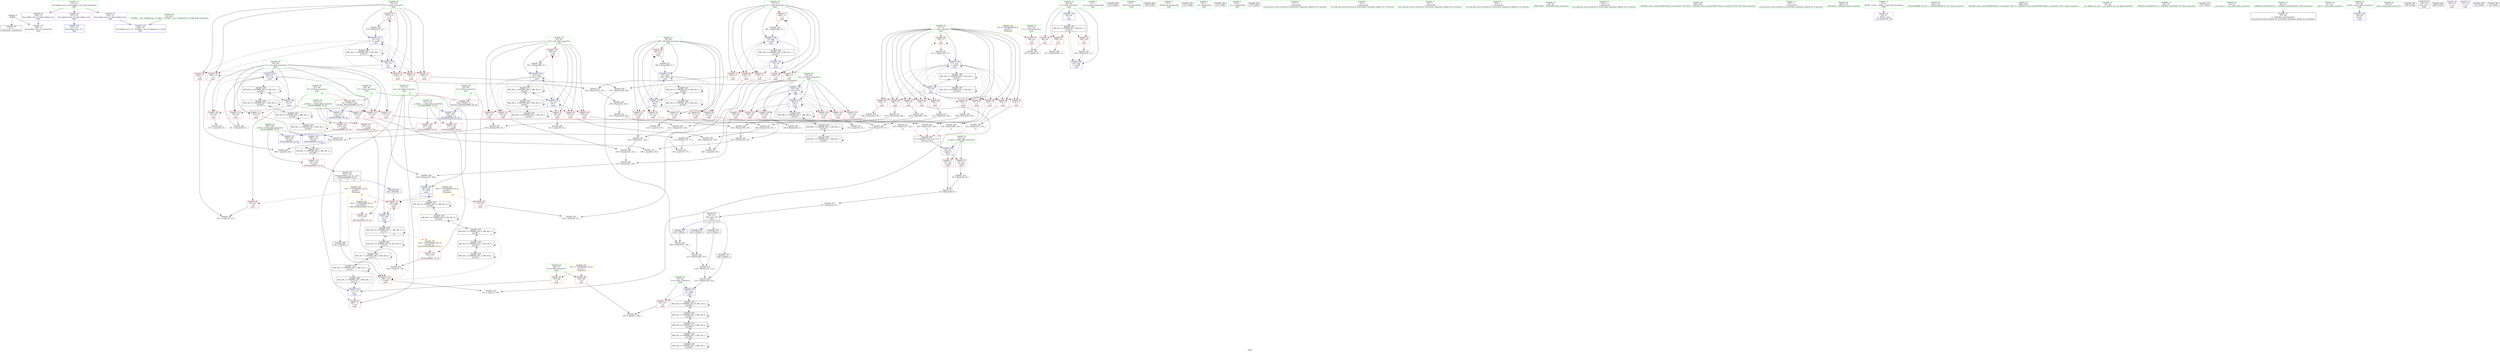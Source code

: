 digraph "SVFG" {
	label="SVFG";

	Node0x562b2f4ca790 [shape=record,color=grey,label="{NodeID: 0\nNullPtr}"];
	Node0x562b2f4ca790 -> Node0x562b2f4e6a10[style=solid];
	Node0x562b2f4ca790 -> Node0x562b2f4ecd50[style=solid];
	Node0x562b2f4e7030 [shape=record,color=red,label="{NodeID: 111\n193\<--85\n\<--c11\nmain\n}"];
	Node0x562b2f4e7030 -> Node0x562b2f4f4ac0[style=solid];
	Node0x562b2f4cae40 [shape=record,color=green,label="{NodeID: 28\n73\<--74\nw\<--w_field_insensitive\nmain\n}"];
	Node0x562b2f4cae40 -> Node0x562b2f4e8d00[style=solid];
	Node0x562b2f4cae40 -> Node0x562b2f4e8dd0[style=solid];
	Node0x562b2f4cae40 -> Node0x562b2f4e8ea0[style=solid];
	Node0x562b2f4cae40 -> Node0x562b2f4e8f70[style=solid];
	Node0x562b2f4cae40 -> Node0x562b2f4e9040[style=solid];
	Node0x562b2f4cae40 -> Node0x562b2f4e9110[style=solid];
	Node0x562b2f4cae40 -> Node0x562b2f4ed190[style=solid];
	Node0x562b2f4cae40 -> Node0x562b2f4ede90[style=solid];
	Node0x562b2f4f0150 [shape=record,color=black,label="{NodeID: 388\n133 = PHI(305, )\n}"];
	Node0x562b2f4f0150 -> Node0x562b2f4ec470[style=solid];
	Node0x562b2f4f38c0 [shape=record,color=grey,label="{NodeID: 222\n216 = Binary(211, 215, )\n}"];
	Node0x562b2f4f38c0 -> Node0x562b2f4f3a40[style=solid];
	Node0x562b2f4ed740 [shape=record,color=blue,label="{NodeID: 139\n87\<--221\nS\<--sub61\nmain\n}"];
	Node0x562b2f4ed740 -> Node0x562b2f4ec3e0[style=dashed];
	Node0x562b2f4ed740 -> Node0x562b2f50dc30[style=dashed];
	Node0x562b2f4e8310 [shape=record,color=purple,label="{NodeID: 56\n339\<--14\nllvm.global_ctors_2\<--llvm.global_ctors\nGlob }"];
	Node0x562b2f4e8310 -> Node0x562b2f4ecd50[style=solid];
	Node0x562b2f508940 [shape=record,color=yellow,style=double,label="{NodeID: 333\n6V_1 = ENCHI(MR_6V_0)\npts\{62 \}\nFun[main]}"];
	Node0x562b2f508940 -> Node0x562b2f4e85b0[style=dashed];
	Node0x562b2f4f62c0 [shape=record,color=grey,label="{NodeID: 250\n176 = cmp(174, 175, )\n}"];
	Node0x562b2f4e9a00 [shape=record,color=red,label="{NodeID: 84\n189\<--77\n\<--c\nmain\n}"];
	Node0x562b2f4e9a00 -> Node0x562b2f4f4dc0[style=solid];
	Node0x562b2f4d9d50 [shape=record,color=green,label="{NodeID: 1\n7\<--1\n__dso_handle\<--dummyObj\nGlob }"];
	Node0x562b2f4e7100 [shape=record,color=red,label="{NodeID: 112\n218\<--85\n\<--c11\nmain\n}"];
	Node0x562b2f4e7100 -> Node0x562b2f4f3740[style=solid];
	Node0x562b2f4e5dd0 [shape=record,color=green,label="{NodeID: 29\n75\<--76\nh\<--h_field_insensitive\nmain\n}"];
	Node0x562b2f4e5dd0 -> Node0x562b2f4e91e0[style=solid];
	Node0x562b2f4e5dd0 -> Node0x562b2f4e92b0[style=solid];
	Node0x562b2f4e5dd0 -> Node0x562b2f4e9380[style=solid];
	Node0x562b2f4e5dd0 -> Node0x562b2f4e9450[style=solid];
	Node0x562b2f4e5dd0 -> Node0x562b2f4e9520[style=solid];
	Node0x562b2f4e5dd0 -> Node0x562b2f4e95f0[style=solid];
	Node0x562b2f4e5dd0 -> Node0x562b2f4ed260[style=solid];
	Node0x562b2f4e5dd0 -> Node0x562b2f4eddc0[style=solid];
	Node0x562b2f4f0380 [shape=record,color=black,label="{NodeID: 389\n103 = PHI()\n}"];
	Node0x562b2f4f3a40 [shape=record,color=grey,label="{NodeID: 223\n221 = Binary(216, 220, )\n}"];
	Node0x562b2f4f3a40 -> Node0x562b2f4ed740[style=solid];
	Node0x562b2f4ed810 [shape=record,color=blue,label="{NodeID: 140\n89\<--239\nP\<--sub70\nmain\n|{|<s2>15}}"];
	Node0x562b2f4ed810 -> Node0x562b2f4ec500[style=dashed];
	Node0x562b2f4ed810 -> Node0x562b2f50e130[style=dashed];
	Node0x562b2f4ed810:s2 -> Node0x562b2f516e50[style=dashed,color=red];
	Node0x562b2f4e8410 [shape=record,color=red,label="{NodeID: 57\n48\<--45\n\<--x.addr\n_Z2tri\n}"];
	Node0x562b2f4e8410 -> Node0x562b2f4f2b40[style=solid];
	Node0x562b2f4f6440 [shape=record,color=grey,label="{NodeID: 251\n166 = cmp(164, 165, )\n}"];
	Node0x562b2f4e9ad0 [shape=record,color=red,label="{NodeID: 85\n202\<--77\n\<--c\nmain\n}"];
	Node0x562b2f4e9ad0 -> Node0x562b2f4f5b40[style=solid];
	Node0x562b2f4dc4f0 [shape=record,color=green,label="{NodeID: 2\n8\<--1\n_ZSt3cin\<--dummyObj\nGlob }"];
	Node0x562b2f4e71d0 [shape=record,color=red,label="{NodeID: 113\n238\<--85\n\<--c11\nmain\n}"];
	Node0x562b2f4e71d0 -> Node0x562b2f4f20c0[style=solid];
	Node0x562b2f4e5e60 [shape=record,color=green,label="{NodeID: 30\n77\<--78\nc\<--c_field_insensitive\nmain\n}"];
	Node0x562b2f4e5e60 -> Node0x562b2f4e96c0[style=solid];
	Node0x562b2f4e5e60 -> Node0x562b2f4e9790[style=solid];
	Node0x562b2f4e5e60 -> Node0x562b2f4e9860[style=solid];
	Node0x562b2f4e5e60 -> Node0x562b2f4e9930[style=solid];
	Node0x562b2f4e5e60 -> Node0x562b2f4e9a00[style=solid];
	Node0x562b2f4e5e60 -> Node0x562b2f4e9ad0[style=solid];
	Node0x562b2f4e5e60 -> Node0x562b2f4e9ba0[style=solid];
	Node0x562b2f4e5e60 -> Node0x562b2f4e9c70[style=solid];
	Node0x562b2f4e5e60 -> Node0x562b2f4e9d40[style=solid];
	Node0x562b2f4e5e60 -> Node0x562b2f4e9e10[style=solid];
	Node0x562b2f4e5e60 -> Node0x562b2f4e9ee0[style=solid];
	Node0x562b2f4e5e60 -> Node0x562b2f4ed330[style=solid];
	Node0x562b2f4e5e60 -> Node0x562b2f4edcf0[style=solid];
	Node0x562b2f4f0450 [shape=record,color=black,label="{NodeID: 390\n108 = PHI()\n}"];
	Node0x562b2f4f3bc0 [shape=record,color=grey,label="{NodeID: 224\n251 = Binary(250, 51, )\n}"];
	Node0x562b2f4f3bc0 -> Node0x562b2f4ed9b0[style=solid];
	Node0x562b2f4ed8e0 [shape=record,color=blue,label="{NodeID: 141\n71\<--246\nans\<--\nmain\n}"];
	Node0x562b2f4ed8e0 -> Node0x562b2f50d230[style=dashed];
	Node0x562b2f4e84e0 [shape=record,color=red,label="{NodeID: 58\n49\<--45\n\<--x.addr\n_Z2tri\n}"];
	Node0x562b2f4e84e0 -> Node0x562b2f4f2fc0[style=solid];
	Node0x562b2f508b00 [shape=record,color=yellow,style=double,label="{NodeID: 335\n10V_1 = ENCHI(MR_10V_0)\npts\{66 \}\nFun[main]|{|<s3>10}}"];
	Node0x562b2f508b00 -> Node0x562b2f4e88f0[style=dashed];
	Node0x562b2f508b00 -> Node0x562b2f4ec470[style=dashed];
	Node0x562b2f508b00 -> Node0x562b2f4ec500[style=dashed];
	Node0x562b2f508b00:s3 -> Node0x562b2f516330[style=dashed,color=red];
	Node0x562b2f4f65c0 [shape=record,color=grey,label="{NodeID: 252\n320 = cmp(317, 319, )\n}"];
	Node0x562b2f4e9ba0 [shape=record,color=red,label="{NodeID: 86\n207\<--77\n\<--c\nmain\n}"];
	Node0x562b2f4e9ba0 -> Node0x562b2f4f53c0[style=solid];
	Node0x562b2f4c99b0 [shape=record,color=green,label="{NodeID: 3\n9\<--1\n_ZSt4cout\<--dummyObj\nGlob }"];
	Node0x562b2f4e72a0 [shape=record,color=red,label="{NodeID: 114\n250\<--85\n\<--c11\nmain\n}"];
	Node0x562b2f4e72a0 -> Node0x562b2f4f3bc0[style=solid];
	Node0x562b2f4e5ef0 [shape=record,color=green,label="{NodeID: 31\n79\<--80\nc00\<--c00_field_insensitive\nmain\n}"];
	Node0x562b2f4e5ef0 -> Node0x562b2f4e9fb0[style=solid];
	Node0x562b2f4e5ef0 -> Node0x562b2f4ea080[style=solid];
	Node0x562b2f4e5ef0 -> Node0x562b2f4ea150[style=solid];
	Node0x562b2f4e5ef0 -> Node0x562b2f4ea220[style=solid];
	Node0x562b2f4e5ef0 -> Node0x562b2f4ea2f0[style=solid];
	Node0x562b2f4e5ef0 -> Node0x562b2f4e7420[style=solid];
	Node0x562b2f4e5ef0 -> Node0x562b2f4ed400[style=solid];
	Node0x562b2f4e5ef0 -> Node0x562b2f4edc20[style=solid];
	Node0x562b2f4f0520 [shape=record,color=black,label="{NodeID: 391\n112 = PHI()\n}"];
	Node0x562b2f4f3d40 [shape=record,color=grey,label="{NodeID: 225\n256 = Binary(255, 51, )\n}"];
	Node0x562b2f4f3d40 -> Node0x562b2f4eda80[style=solid];
	Node0x562b2f4ed9b0 [shape=record,color=blue,label="{NodeID: 142\n85\<--251\nc11\<--inc\nmain\n}"];
	Node0x562b2f4ed9b0 -> Node0x562b2f4e6e90[style=dashed];
	Node0x562b2f4ed9b0 -> Node0x562b2f4e6f60[style=dashed];
	Node0x562b2f4ed9b0 -> Node0x562b2f4e7030[style=dashed];
	Node0x562b2f4ed9b0 -> Node0x562b2f4e7100[style=dashed];
	Node0x562b2f4ed9b0 -> Node0x562b2f4e71d0[style=dashed];
	Node0x562b2f4ed9b0 -> Node0x562b2f4e72a0[style=dashed];
	Node0x562b2f4ed9b0 -> Node0x562b2f4ed9b0[style=dashed];
	Node0x562b2f4ed9b0 -> Node0x562b2f50f030[style=dashed];
	Node0x562b2f4e85b0 [shape=record,color=red,label="{NodeID: 59\n99\<--61\n\<--T\nmain\n}"];
	Node0x562b2f4e85b0 -> Node0x562b2f4f6140[style=solid];
	Node0x562b2f508be0 [shape=record,color=yellow,style=double,label="{NodeID: 336\n12V_1 = ENCHI(MR_12V_0)\npts\{68 \}\nFun[main]|{|<s3>10}}"];
	Node0x562b2f508be0 -> Node0x562b2f4e89c0[style=dashed];
	Node0x562b2f508be0 -> Node0x562b2f4ec470[style=dashed];
	Node0x562b2f508be0 -> Node0x562b2f4ec500[style=dashed];
	Node0x562b2f508be0:s3 -> Node0x562b2f516e50[style=dashed,color=red];
	Node0x562b2f4f6740 [shape=record,color=grey,label="{NodeID: 253\n137 = cmp(132, 136, )\n}"];
	Node0x562b2f4e9c70 [shape=record,color=red,label="{NodeID: 87\n212\<--77\n\<--c\nmain\n}"];
	Node0x562b2f4e9c70 -> Node0x562b2f4f50c0[style=solid];
	Node0x562b2f4c9fe0 [shape=record,color=green,label="{NodeID: 4\n10\<--1\n.str\<--dummyObj\nGlob }"];
	Node0x562b2f507930 [shape=record,color=black,label="{NodeID: 281\nMR_32V_7 = PHI(MR_32V_8, MR_32V_6, )\npts\{88 \}\n}"];
	Node0x562b2f507930 -> Node0x562b2f505b30[style=dashed];
	Node0x562b2f507930 -> Node0x562b2f507930[style=dashed];
	Node0x562b2f507930 -> Node0x562b2f50dc30[style=dashed];
	Node0x562b2f4ec3e0 [shape=record,color=red,label="{NodeID: 115\n241\<--87\n\<--S\nmain\n}"];
	Node0x562b2f4ec3e0 -> Node0x562b2f4f5fc0[style=solid];
	Node0x562b2f4e5f80 [shape=record,color=green,label="{NodeID: 32\n81\<--82\nc01\<--c01_field_insensitive\nmain\n}"];
	Node0x562b2f4e5f80 -> Node0x562b2f4e74f0[style=solid];
	Node0x562b2f4e5f80 -> Node0x562b2f4e75c0[style=solid];
	Node0x562b2f4e5f80 -> Node0x562b2f4e7690[style=solid];
	Node0x562b2f4e5f80 -> Node0x562b2f4e7760[style=solid];
	Node0x562b2f4e5f80 -> Node0x562b2f4e7830[style=solid];
	Node0x562b2f4e5f80 -> Node0x562b2f4e7900[style=solid];
	Node0x562b2f4e5f80 -> Node0x562b2f4ed4d0[style=solid];
	Node0x562b2f4e5f80 -> Node0x562b2f4edb50[style=solid];
	Node0x562b2f4f05f0 [shape=record,color=black,label="{NodeID: 392\n113 = PHI()\n}"];
	Node0x562b2f4f3ec0 [shape=record,color=grey,label="{NodeID: 226\n174 = Binary(172, 173, )\n}"];
	Node0x562b2f4f3ec0 -> Node0x562b2f4f62c0[style=solid];
	Node0x562b2f4eda80 [shape=record,color=blue,label="{NodeID: 143\n83\<--256\nc10\<--inc76\nmain\n}"];
	Node0x562b2f4eda80 -> Node0x562b2f4e79d0[style=dashed];
	Node0x562b2f4eda80 -> Node0x562b2f4e7aa0[style=dashed];
	Node0x562b2f4eda80 -> Node0x562b2f4e7b70[style=dashed];
	Node0x562b2f4eda80 -> Node0x562b2f4e6c20[style=dashed];
	Node0x562b2f4eda80 -> Node0x562b2f4e6cf0[style=dashed];
	Node0x562b2f4eda80 -> Node0x562b2f4e6dc0[style=dashed];
	Node0x562b2f4eda80 -> Node0x562b2f4ed5a0[style=dashed];
	Node0x562b2f4eda80 -> Node0x562b2f4eda80[style=dashed];
	Node0x562b2f4eda80 -> Node0x562b2f502930[style=dashed];
	Node0x562b2f4e8680 [shape=record,color=red,label="{NodeID: 60\n98\<--63\n\<--t\nmain\n}"];
	Node0x562b2f4e8680 -> Node0x562b2f4f6140[style=solid];
	Node0x562b2f508cc0 [shape=record,color=yellow,style=double,label="{NodeID: 337\n14V_1 = ENCHI(MR_14V_0)\npts\{70 \}\nFun[main]}"];
	Node0x562b2f508cc0 -> Node0x562b2f4e8a90[style=dashed];
	Node0x562b2f508cc0 -> Node0x562b2f4e8b60[style=dashed];
	Node0x562b2f4eb410 [shape=record,color=grey,label="{NodeID: 254\n157 = cmp(156, 54, )\n}"];
	Node0x562b2f4e9d40 [shape=record,color=red,label="{NodeID: 88\n217\<--77\n\<--c\nmain\n}"];
	Node0x562b2f4e9d40 -> Node0x562b2f4f3740[style=solid];
	Node0x562b2f4ca070 [shape=record,color=green,label="{NodeID: 5\n12\<--1\n.str.1\<--dummyObj\nGlob }"];
	Node0x562b2f507e30 [shape=record,color=black,label="{NodeID: 282\nMR_34V_7 = PHI(MR_34V_8, MR_34V_6, )\npts\{90 \}\n}"];
	Node0x562b2f507e30 -> Node0x562b2f506030[style=dashed];
	Node0x562b2f507e30 -> Node0x562b2f507e30[style=dashed];
	Node0x562b2f507e30 -> Node0x562b2f50e130[style=dashed];
	Node0x562b2f4ec470 [shape=record,color=red,label="{NodeID: 116\n136\<--133\n\<--call14\nmain\n}"];
	Node0x562b2f4ec470 -> Node0x562b2f4f6740[style=solid];
	Node0x562b2f4e6010 [shape=record,color=green,label="{NodeID: 33\n83\<--84\nc10\<--c10_field_insensitive\nmain\n}"];
	Node0x562b2f4e6010 -> Node0x562b2f4e79d0[style=solid];
	Node0x562b2f4e6010 -> Node0x562b2f4e7aa0[style=solid];
	Node0x562b2f4e6010 -> Node0x562b2f4e7b70[style=solid];
	Node0x562b2f4e6010 -> Node0x562b2f4e6c20[style=solid];
	Node0x562b2f4e6010 -> Node0x562b2f4e6cf0[style=solid];
	Node0x562b2f4e6010 -> Node0x562b2f4e6dc0[style=solid];
	Node0x562b2f4e6010 -> Node0x562b2f4ed5a0[style=solid];
	Node0x562b2f4e6010 -> Node0x562b2f4eda80[style=solid];
	Node0x562b2f4f06f0 [shape=record,color=black,label="{NodeID: 393\n114 = PHI()\n}"];
	Node0x562b2f4f4040 [shape=record,color=grey,label="{NodeID: 227\n281 = Binary(280, 51, )\n}"];
	Node0x562b2f4f4040 -> Node0x562b2f4ede90[style=solid];
	Node0x562b2f4edb50 [shape=record,color=blue,label="{NodeID: 144\n81\<--261\nc01\<--inc79\nmain\n}"];
	Node0x562b2f4edb50 -> Node0x562b2f4e74f0[style=dashed];
	Node0x562b2f4edb50 -> Node0x562b2f4e75c0[style=dashed];
	Node0x562b2f4edb50 -> Node0x562b2f4e7690[style=dashed];
	Node0x562b2f4edb50 -> Node0x562b2f4e7760[style=dashed];
	Node0x562b2f4edb50 -> Node0x562b2f4e7830[style=dashed];
	Node0x562b2f4edb50 -> Node0x562b2f4e7900[style=dashed];
	Node0x562b2f4edb50 -> Node0x562b2f4ed4d0[style=dashed];
	Node0x562b2f4edb50 -> Node0x562b2f4edb50[style=dashed];
	Node0x562b2f4edb50 -> Node0x562b2f504c30[style=dashed];
	Node0x562b2f4e8750 [shape=record,color=red,label="{NodeID: 61\n106\<--63\n\<--t\nmain\n}"];
	Node0x562b2f4e8750 -> Node0x562b2f4f23c0[style=solid];
	Node0x562b2f4eb590 [shape=record,color=grey,label="{NodeID: 255\n152 = cmp(151, 54, )\n}"];
	Node0x562b2f4e9e10 [shape=record,color=red,label="{NodeID: 89\n229\<--77\n\<--c\nmain\n}"];
	Node0x562b2f4e9e10 -> Node0x562b2f4f2840[style=solid];
	Node0x562b2f4cb3c0 [shape=record,color=green,label="{NodeID: 6\n15\<--1\n\<--dummyObj\nCan only get source location for instruction, argument, global var or function.}"];
	Node0x562b2f508330 [shape=record,color=black,label="{NodeID: 283\nMR_8V_3 = PHI(MR_8V_4, MR_8V_2, )\npts\{64 \}\n}"];
	Node0x562b2f508330 -> Node0x562b2f4e8680[style=dashed];
	Node0x562b2f508330 -> Node0x562b2f4e8750[style=dashed];
	Node0x562b2f508330 -> Node0x562b2f4e8820[style=dashed];
	Node0x562b2f508330 -> Node0x562b2f4edf60[style=dashed];
	Node0x562b2f4ec500 [shape=record,color=red,label="{NodeID: 117\n246\<--245\n\<--call73\nmain\n}"];
	Node0x562b2f4ec500 -> Node0x562b2f4ed8e0[style=solid];
	Node0x562b2f4e60a0 [shape=record,color=green,label="{NodeID: 34\n85\<--86\nc11\<--c11_field_insensitive\nmain\n}"];
	Node0x562b2f4e60a0 -> Node0x562b2f4e6e90[style=solid];
	Node0x562b2f4e60a0 -> Node0x562b2f4e6f60[style=solid];
	Node0x562b2f4e60a0 -> Node0x562b2f4e7030[style=solid];
	Node0x562b2f4e60a0 -> Node0x562b2f4e7100[style=solid];
	Node0x562b2f4e60a0 -> Node0x562b2f4e71d0[style=solid];
	Node0x562b2f4e60a0 -> Node0x562b2f4e72a0[style=solid];
	Node0x562b2f4e60a0 -> Node0x562b2f4ed670[style=solid];
	Node0x562b2f4e60a0 -> Node0x562b2f4ed9b0[style=solid];
	Node0x562b2f4f41c0 [shape=record,color=grey,label="{NodeID: 228\n182 = Binary(180, 181, )\n}"];
	Node0x562b2f4f41c0 -> Node0x562b2f4f5540[style=solid];
	Node0x562b2f4edc20 [shape=record,color=blue,label="{NodeID: 145\n79\<--266\nc00\<--inc82\nmain\n}"];
	Node0x562b2f4edc20 -> Node0x562b2f4e9fb0[style=dashed];
	Node0x562b2f4edc20 -> Node0x562b2f4ea080[style=dashed];
	Node0x562b2f4edc20 -> Node0x562b2f4ea150[style=dashed];
	Node0x562b2f4edc20 -> Node0x562b2f4ea220[style=dashed];
	Node0x562b2f4edc20 -> Node0x562b2f4ea2f0[style=dashed];
	Node0x562b2f4edc20 -> Node0x562b2f4e7420[style=dashed];
	Node0x562b2f4edc20 -> Node0x562b2f4ed400[style=dashed];
	Node0x562b2f4edc20 -> Node0x562b2f4edc20[style=dashed];
	Node0x562b2f4edc20 -> Node0x562b2f514530[style=dashed];
	Node0x562b2f4e8820 [shape=record,color=red,label="{NodeID: 62\n291\<--63\n\<--t\nmain\n}"];
	Node0x562b2f4e8820 -> Node0x562b2f4f5e40[style=solid];
	Node0x562b2f4eb710 [shape=record,color=grey,label="{NodeID: 256\n147 = cmp(146, 54, )\n}"];
	Node0x562b2f4e9ee0 [shape=record,color=red,label="{NodeID: 90\n270\<--77\n\<--c\nmain\n}"];
	Node0x562b2f4e9ee0 -> Node0x562b2f4f4f40[style=solid];
	Node0x562b2f4cb450 [shape=record,color=green,label="{NodeID: 7\n51\<--1\n\<--dummyObj\nCan only get source location for instruction, argument, global var or function.}"];
	Node0x562b2f509040 [shape=record,color=black,label="{NodeID: 284\nMR_16V_2 = PHI(MR_16V_4, MR_16V_1, )\npts\{72 \}\n}"];
	Node0x562b2f509040 -> Node0x562b2f4ed0c0[style=dashed];
	Node0x562b2f4ec5d0 [shape=record,color=red,label="{NodeID: 118\n328\<--308\n\<--retval\n_ZSt3minIiERKT_S2_S2_\n}"];
	Node0x562b2f4ec5d0 -> Node0x562b2f4e7dd0[style=solid];
	Node0x562b2f4e6130 [shape=record,color=green,label="{NodeID: 35\n87\<--88\nS\<--S_field_insensitive\nmain\n}"];
	Node0x562b2f4e6130 -> Node0x562b2f4ec3e0[style=solid];
	Node0x562b2f4e6130 -> Node0x562b2f4ed740[style=solid];
	Node0x562b2f4f4340 [shape=record,color=grey,label="{NodeID: 229\n261 = Binary(260, 51, )\n}"];
	Node0x562b2f4f4340 -> Node0x562b2f4edb50[style=solid];
	Node0x562b2f4edcf0 [shape=record,color=blue,label="{NodeID: 146\n77\<--271\nc\<--inc85\nmain\n}"];
	Node0x562b2f4edcf0 -> Node0x562b2f4e96c0[style=dashed];
	Node0x562b2f4edcf0 -> Node0x562b2f4e9790[style=dashed];
	Node0x562b2f4edcf0 -> Node0x562b2f4e9860[style=dashed];
	Node0x562b2f4edcf0 -> Node0x562b2f4e9930[style=dashed];
	Node0x562b2f4edcf0 -> Node0x562b2f4e9a00[style=dashed];
	Node0x562b2f4edcf0 -> Node0x562b2f4e9ad0[style=dashed];
	Node0x562b2f4edcf0 -> Node0x562b2f4e9ba0[style=dashed];
	Node0x562b2f4edcf0 -> Node0x562b2f4e9c70[style=dashed];
	Node0x562b2f4edcf0 -> Node0x562b2f4e9d40[style=dashed];
	Node0x562b2f4edcf0 -> Node0x562b2f4e9e10[style=dashed];
	Node0x562b2f4edcf0 -> Node0x562b2f4e9ee0[style=dashed];
	Node0x562b2f4edcf0 -> Node0x562b2f4edcf0[style=dashed];
	Node0x562b2f4edcf0 -> Node0x562b2f514030[style=dashed];
	Node0x562b2f4e88f0 [shape=record,color=red,label="{NodeID: 63\n121\<--65\n\<--N\nmain\n}"];
	Node0x562b2f4e88f0 -> Node0x562b2f4ebe90[style=solid];
	Node0x562b2f4eb890 [shape=record,color=grey,label="{NodeID: 257\n186 = cmp(184, 185, )\n}"];
	Node0x562b2f4e9fb0 [shape=record,color=red,label="{NodeID: 91\n141\<--79\n\<--c00\nmain\n}"];
	Node0x562b2f4e9fb0 -> Node0x562b2f4ebb90[style=solid];
	Node0x562b2f4cb4e0 [shape=record,color=green,label="{NodeID: 8\n54\<--1\n\<--dummyObj\nCan only get source location for instruction, argument, global var or function.}"];
	Node0x562b2f509130 [shape=record,color=black,label="{NodeID: 285\nMR_18V_2 = PHI(MR_18V_4, MR_18V_1, )\npts\{74 \}\n}"];
	Node0x562b2f509130 -> Node0x562b2f4ed190[style=dashed];
	Node0x562b2f4ec6a0 [shape=record,color=red,label="{NodeID: 119\n318\<--310\n\<--__a.addr\n_ZSt3minIiERKT_S2_S2_\n}"];
	Node0x562b2f4ec6a0 -> Node0x562b2f4ecab0[style=solid];
	Node0x562b2f4e61c0 [shape=record,color=green,label="{NodeID: 36\n89\<--90\nP\<--P_field_insensitive\nmain\n|{|<s1>15}}"];
	Node0x562b2f4e61c0 -> Node0x562b2f4ed810[style=solid];
	Node0x562b2f4e61c0:s1 -> Node0x562b2f52e650[style=solid,color=red];
	Node0x562b2f4f44c0 [shape=record,color=grey,label="{NodeID: 230\n164 = Binary(162, 163, )\n}"];
	Node0x562b2f4f44c0 -> Node0x562b2f4f6440[style=solid];
	Node0x562b2f4eddc0 [shape=record,color=blue,label="{NodeID: 147\n75\<--276\nh\<--inc88\nmain\n}"];
	Node0x562b2f4eddc0 -> Node0x562b2f4e91e0[style=dashed];
	Node0x562b2f4eddc0 -> Node0x562b2f4e92b0[style=dashed];
	Node0x562b2f4eddc0 -> Node0x562b2f4e9380[style=dashed];
	Node0x562b2f4eddc0 -> Node0x562b2f4e9450[style=dashed];
	Node0x562b2f4eddc0 -> Node0x562b2f4e9520[style=dashed];
	Node0x562b2f4eddc0 -> Node0x562b2f4e95f0[style=dashed];
	Node0x562b2f4eddc0 -> Node0x562b2f4ed260[style=dashed];
	Node0x562b2f4eddc0 -> Node0x562b2f4eddc0[style=dashed];
	Node0x562b2f4eddc0 -> Node0x562b2f509630[style=dashed];
	Node0x562b2f4e89c0 [shape=record,color=red,label="{NodeID: 64\n127\<--67\n\<--M\nmain\n}"];
	Node0x562b2f4e89c0 -> Node0x562b2f4eba10[style=solid];
	Node0x562b2f4eba10 [shape=record,color=grey,label="{NodeID: 258\n128 = cmp(126, 127, )\n}"];
	Node0x562b2f4ea080 [shape=record,color=red,label="{NodeID: 92\n161\<--79\n\<--c00\nmain\n}"];
	Node0x562b2f4ea080 -> Node0x562b2f4f4c40[style=solid];
	Node0x562b2f4cb640 [shape=record,color=green,label="{NodeID: 9\n92\<--1\n\<--dummyObj\nCan only get source location for instruction, argument, global var or function.}"];
	Node0x562b2f509630 [shape=record,color=black,label="{NodeID: 286\nMR_20V_2 = PHI(MR_20V_3, MR_20V_1, )\npts\{76 \}\n}"];
	Node0x562b2f509630 -> Node0x562b2f4ed260[style=dashed];
	Node0x562b2f509630 -> Node0x562b2f509630[style=dashed];
	Node0x562b2f4ec770 [shape=record,color=red,label="{NodeID: 120\n325\<--310\n\<--__a.addr\n_ZSt3minIiERKT_S2_S2_\n}"];
	Node0x562b2f4ec770 -> Node0x562b2f4ee2a0[style=solid];
	Node0x562b2f4e6290 [shape=record,color=green,label="{NodeID: 37\n94\<--95\n_ZNSirsERi\<--_ZNSirsERi_field_insensitive\n}"];
	Node0x562b2f4f4640 [shape=record,color=grey,label="{NodeID: 231\n266 = Binary(265, 51, )\n}"];
	Node0x562b2f4f4640 -> Node0x562b2f4edc20[style=solid];
	Node0x562b2f4ede90 [shape=record,color=blue,label="{NodeID: 148\n73\<--281\nw\<--inc91\nmain\n}"];
	Node0x562b2f4ede90 -> Node0x562b2f4e8d00[style=dashed];
	Node0x562b2f4ede90 -> Node0x562b2f4e8dd0[style=dashed];
	Node0x562b2f4ede90 -> Node0x562b2f4e8ea0[style=dashed];
	Node0x562b2f4ede90 -> Node0x562b2f4e8f70[style=dashed];
	Node0x562b2f4ede90 -> Node0x562b2f4e9040[style=dashed];
	Node0x562b2f4ede90 -> Node0x562b2f4e9110[style=dashed];
	Node0x562b2f4ede90 -> Node0x562b2f4ede90[style=dashed];
	Node0x562b2f4ede90 -> Node0x562b2f509130[style=dashed];
	Node0x562b2f4e8a90 [shape=record,color=red,label="{NodeID: 65\n116\<--69\n\<--K\nmain\n}"];
	Node0x562b2f4e8a90 -> Node0x562b2f4ed0c0[style=solid];
	Node0x562b2f4ebb90 [shape=record,color=grey,label="{NodeID: 259\n142 = cmp(141, 54, )\n}"];
	Node0x562b2f4ea150 [shape=record,color=red,label="{NodeID: 93\n181\<--79\n\<--c00\nmain\n}"];
	Node0x562b2f4ea150 -> Node0x562b2f4f41c0[style=solid];
	Node0x562b2f4cb6d0 [shape=record,color=green,label="{NodeID: 10\n228\<--1\n\<--dummyObj\nCan only get source location for instruction, argument, global var or function.}"];
	Node0x562b2f509b30 [shape=record,color=black,label="{NodeID: 287\nMR_22V_2 = PHI(MR_22V_3, MR_22V_1, )\npts\{78 \}\n}"];
	Node0x562b2f509b30 -> Node0x562b2f509b30[style=dashed];
	Node0x562b2f509b30 -> Node0x562b2f514030[style=dashed];
	Node0x562b2f4ec840 [shape=record,color=red,label="{NodeID: 121\n316\<--312\n\<--__b.addr\n_ZSt3minIiERKT_S2_S2_\n}"];
	Node0x562b2f4ec840 -> Node0x562b2f4ec9e0[style=solid];
	Node0x562b2f4e6360 [shape=record,color=green,label="{NodeID: 38\n104\<--105\n_ZStlsISt11char_traitsIcEERSt13basic_ostreamIcT_ES5_PKc\<--_ZStlsISt11char_traitsIcEERSt13basic_ostreamIcT_ES5_PKc_field_insensitive\n}"];
	Node0x562b2f4f47c0 [shape=record,color=grey,label="{NodeID: 232\n160 = Binary(54, 159, )\n}"];
	Node0x562b2f4f47c0 -> Node0x562b2f4f4c40[style=solid];
	Node0x562b2f4edf60 [shape=record,color=blue,label="{NodeID: 149\n63\<--292\nt\<--inc96\nmain\n}"];
	Node0x562b2f4edf60 -> Node0x562b2f508330[style=dashed];
	Node0x562b2f4e8b60 [shape=record,color=red,label="{NodeID: 66\n242\<--69\n\<--K\nmain\n}"];
	Node0x562b2f4e8b60 -> Node0x562b2f4f5fc0[style=solid];
	Node0x562b2f4ebd10 [shape=record,color=grey,label="{NodeID: 260\n196 = cmp(194, 195, )\n}"];
	Node0x562b2f4ea220 [shape=record,color=red,label="{NodeID: 94\n203\<--79\n\<--c00\nmain\n}"];
	Node0x562b2f4ea220 -> Node0x562b2f4f5b40[style=solid];
	Node0x562b2f4ca510 [shape=record,color=green,label="{NodeID: 11\n287\<--1\n\<--dummyObj\nCan only get source location for instruction, argument, global var or function.}"];
	Node0x562b2f50a030 [shape=record,color=black,label="{NodeID: 288\nMR_24V_2 = PHI(MR_24V_3, MR_24V_1, )\npts\{80 \}\n}"];
	Node0x562b2f50a030 -> Node0x562b2f50a030[style=dashed];
	Node0x562b2f50a030 -> Node0x562b2f514530[style=dashed];
	Node0x562b2f4ec910 [shape=record,color=red,label="{NodeID: 122\n322\<--312\n\<--__b.addr\n_ZSt3minIiERKT_S2_S2_\n}"];
	Node0x562b2f4ec910 -> Node0x562b2f4ee1d0[style=solid];
	Node0x562b2f4e6430 [shape=record,color=green,label="{NodeID: 39\n109\<--110\n_ZNSolsEi\<--_ZNSolsEi_field_insensitive\n}"];
	Node0x562b2f4f4940 [shape=record,color=grey,label="{NodeID: 233\n192 = Binary(190, 191, )\n}"];
	Node0x562b2f4f4940 -> Node0x562b2f4f4ac0[style=solid];
	Node0x562b2f4ee030 [shape=record,color=blue,label="{NodeID: 150\n310\<--306\n__a.addr\<--__a\n_ZSt3minIiERKT_S2_S2_\n}"];
	Node0x562b2f4ee030 -> Node0x562b2f4ec6a0[style=dashed];
	Node0x562b2f4ee030 -> Node0x562b2f4ec770[style=dashed];
	Node0x562b2f4e8c30 [shape=record,color=red,label="{NodeID: 67\n284\<--71\n\<--ans\nmain\n}"];
	Node0x562b2f4ebe90 [shape=record,color=grey,label="{NodeID: 261\n122 = cmp(120, 121, )\n}"];
	Node0x562b2f4ea2f0 [shape=record,color=red,label="{NodeID: 95\n232\<--79\n\<--c00\nmain\n}"];
	Node0x562b2f4ea2f0 -> Node0x562b2f4f3140[style=solid];
	Node0x562b2f4ca5e0 [shape=record,color=green,label="{NodeID: 12\n4\<--6\n_ZStL8__ioinit\<--_ZStL8__ioinit_field_insensitive\nGlob }"];
	Node0x562b2f4ca5e0 -> Node0x562b2f4e7ea0[style=solid];
	Node0x562b2f50a530 [shape=record,color=black,label="{NodeID: 289\nMR_26V_2 = PHI(MR_26V_3, MR_26V_1, )\npts\{82 \}\n}"];
	Node0x562b2f50a530 -> Node0x562b2f50a530[style=dashed];
	Node0x562b2f50a530 -> Node0x562b2f514a30[style=dashed];
	Node0x562b2f4f20c0 [shape=record,color=grey,label="{NodeID: 206\n239 = Binary(237, 238, )\n}"];
	Node0x562b2f4f20c0 -> Node0x562b2f4ed810[style=solid];
	Node0x562b2f4ec9e0 [shape=record,color=red,label="{NodeID: 123\n317\<--316\n\<--\n_ZSt3minIiERKT_S2_S2_\n}"];
	Node0x562b2f4ec9e0 -> Node0x562b2f4f65c0[style=solid];
	Node0x562b2f4e6500 [shape=record,color=green,label="{NodeID: 40\n134\<--135\n_ZSt3minIiERKT_S2_S2_\<--_ZSt3minIiERKT_S2_S2__field_insensitive\n}"];
	Node0x562b2f4f4ac0 [shape=record,color=grey,label="{NodeID: 234\n194 = Binary(192, 193, )\n}"];
	Node0x562b2f4f4ac0 -> Node0x562b2f4ebd10[style=solid];
	Node0x562b2f4ee100 [shape=record,color=blue,label="{NodeID: 151\n312\<--307\n__b.addr\<--__b\n_ZSt3minIiERKT_S2_S2_\n}"];
	Node0x562b2f4ee100 -> Node0x562b2f4ec840[style=dashed];
	Node0x562b2f4ee100 -> Node0x562b2f4ec910[style=dashed];
	Node0x562b2f4e8d00 [shape=record,color=red,label="{NodeID: 68\n120\<--73\n\<--w\nmain\n}"];
	Node0x562b2f4e8d00 -> Node0x562b2f4ebe90[style=solid];
	Node0x562b2f501a30 [shape=record,color=black,label="{NodeID: 262\nMR_16V_7 = PHI(MR_16V_8, MR_16V_6, )\npts\{72 \}\n}"];
	Node0x562b2f501a30 -> Node0x562b2f4ec470[style=dashed];
	Node0x562b2f501a30 -> Node0x562b2f501a30[style=dashed];
	Node0x562b2f501a30 -> Node0x562b2f50e630[style=dashed];
	Node0x562b2f501a30 -> Node0x562b2f513630[style=dashed];
	Node0x562b2f4e7420 [shape=record,color=red,label="{NodeID: 96\n265\<--79\n\<--c00\nmain\n}"];
	Node0x562b2f4e7420 -> Node0x562b2f4f4640[style=solid];
	Node0x562b2f4c9dd0 [shape=record,color=green,label="{NodeID: 13\n14\<--18\nllvm.global_ctors\<--llvm.global_ctors_field_insensitive\nGlob }"];
	Node0x562b2f4c9dd0 -> Node0x562b2f4e8110[style=solid];
	Node0x562b2f4c9dd0 -> Node0x562b2f4e8210[style=solid];
	Node0x562b2f4c9dd0 -> Node0x562b2f4e8310[style=solid];
	Node0x562b2f50aa30 [shape=record,color=black,label="{NodeID: 290\nMR_28V_2 = PHI(MR_28V_3, MR_28V_1, )\npts\{84 \}\n}"];
	Node0x562b2f50aa30 -> Node0x562b2f50aa30[style=dashed];
	Node0x562b2f50aa30 -> Node0x562b2f514f30[style=dashed];
	Node0x562b2f4f2240 [shape=record,color=grey,label="{NodeID: 207\n237 = Binary(235, 236, )\n}"];
	Node0x562b2f4f2240 -> Node0x562b2f4f20c0[style=solid];
	Node0x562b2f4ecab0 [shape=record,color=red,label="{NodeID: 124\n319\<--318\n\<--\n_ZSt3minIiERKT_S2_S2_\n}"];
	Node0x562b2f4ecab0 -> Node0x562b2f4f65c0[style=solid];
	Node0x562b2f4e65d0 [shape=record,color=green,label="{NodeID: 41\n288\<--289\n_ZStlsISt11char_traitsIcEERSt13basic_ostreamIcT_ES5_c\<--_ZStlsISt11char_traitsIcEERSt13basic_ostreamIcT_ES5_c_field_insensitive\n}"];
	Node0x562b2f513630 [shape=record,color=black,label="{NodeID: 318\nMR_16V_5 = PHI(MR_16V_6, MR_16V_4, )\npts\{72 \}\n}"];
	Node0x562b2f513630 -> Node0x562b2f4e8c30[style=dashed];
	Node0x562b2f513630 -> Node0x562b2f4ec470[style=dashed];
	Node0x562b2f513630 -> Node0x562b2f501a30[style=dashed];
	Node0x562b2f513630 -> Node0x562b2f509040[style=dashed];
	Node0x562b2f513630 -> Node0x562b2f513630[style=dashed];
	Node0x562b2f4f4c40 [shape=record,color=grey,label="{NodeID: 235\n162 = Binary(160, 161, )\n}"];
	Node0x562b2f4f4c40 -> Node0x562b2f4f44c0[style=solid];
	Node0x562b2f4ee1d0 [shape=record,color=blue,label="{NodeID: 152\n308\<--322\nretval\<--\n_ZSt3minIiERKT_S2_S2_\n}"];
	Node0x562b2f4ee1d0 -> Node0x562b2f50be30[style=dashed];
	Node0x562b2f4e8dd0 [shape=record,color=red,label="{NodeID: 69\n165\<--73\n\<--w\nmain\n}"];
	Node0x562b2f4e8dd0 -> Node0x562b2f4f6440[style=solid];
	Node0x562b2f4e74f0 [shape=record,color=red,label="{NodeID: 97\n146\<--81\n\<--c01\nmain\n}"];
	Node0x562b2f4e74f0 -> Node0x562b2f4eb710[style=solid];
	Node0x562b2f4c9e60 [shape=record,color=green,label="{NodeID: 14\n19\<--20\n__cxx_global_var_init\<--__cxx_global_var_init_field_insensitive\n}"];
	Node0x562b2f50af30 [shape=record,color=black,label="{NodeID: 291\nMR_30V_2 = PHI(MR_30V_3, MR_30V_1, )\npts\{86 \}\n}"];
	Node0x562b2f50af30 -> Node0x562b2f50af30[style=dashed];
	Node0x562b2f50af30 -> Node0x562b2f515430[style=dashed];
	Node0x562b2f4f23c0 [shape=record,color=grey,label="{NodeID: 208\n107 = Binary(106, 51, )\n}"];
	Node0x562b2f4ecb80 [shape=record,color=blue,label="{NodeID: 125\n337\<--15\nllvm.global_ctors_0\<--\nGlob }"];
	Node0x562b2f4e66a0 [shape=record,color=green,label="{NodeID: 42\n308\<--309\nretval\<--retval_field_insensitive\n_ZSt3minIiERKT_S2_S2_\n}"];
	Node0x562b2f4e66a0 -> Node0x562b2f4ec5d0[style=solid];
	Node0x562b2f4e66a0 -> Node0x562b2f4ee1d0[style=solid];
	Node0x562b2f4e66a0 -> Node0x562b2f4ee2a0[style=solid];
	Node0x562b2f4f4dc0 [shape=record,color=grey,label="{NodeID: 236\n190 = Binary(54, 189, )\n}"];
	Node0x562b2f4f4dc0 -> Node0x562b2f4f4940[style=solid];
	Node0x562b2f4ee2a0 [shape=record,color=blue,label="{NodeID: 153\n308\<--325\nretval\<--\n_ZSt3minIiERKT_S2_S2_\n}"];
	Node0x562b2f4ee2a0 -> Node0x562b2f50be30[style=dashed];
	Node0x562b2f4e8ea0 [shape=record,color=red,label="{NodeID: 70\n175\<--73\n\<--w\nmain\n}"];
	Node0x562b2f4e8ea0 -> Node0x562b2f4f62c0[style=solid];
	Node0x562b2f4e75c0 [shape=record,color=red,label="{NodeID: 98\n163\<--81\n\<--c01\nmain\n}"];
	Node0x562b2f4e75c0 -> Node0x562b2f4f44c0[style=solid];
	Node0x562b2f4c9bc0 [shape=record,color=green,label="{NodeID: 15\n23\<--24\n_ZNSt8ios_base4InitC1Ev\<--_ZNSt8ios_base4InitC1Ev_field_insensitive\n}"];
	Node0x562b2f1f2570 [shape=record,color=black,label="{NodeID: 375\n115 = PHI()\n}"];
	Node0x562b2f50b430 [shape=record,color=black,label="{NodeID: 292\nMR_32V_2 = PHI(MR_32V_3, MR_32V_1, )\npts\{88 \}\n}"];
	Node0x562b2f50b430 -> Node0x562b2f50b430[style=dashed];
	Node0x562b2f50b430 -> Node0x562b2f515930[style=dashed];
	Node0x562b2f4f2540 [shape=record,color=grey,label="{NodeID: 209\n235 = Binary(233, 234, )\n}"];
	Node0x562b2f4f2540 -> Node0x562b2f4f2240[style=solid];
	Node0x562b2f4ecc50 [shape=record,color=blue,label="{NodeID: 126\n338\<--16\nllvm.global_ctors_1\<--_GLOBAL__sub_I_Endagorion_2_0.cpp\nGlob }"];
	Node0x562b2f4e6770 [shape=record,color=green,label="{NodeID: 43\n310\<--311\n__a.addr\<--__a.addr_field_insensitive\n_ZSt3minIiERKT_S2_S2_\n}"];
	Node0x562b2f4e6770 -> Node0x562b2f4ec6a0[style=solid];
	Node0x562b2f4e6770 -> Node0x562b2f4ec770[style=solid];
	Node0x562b2f4e6770 -> Node0x562b2f4ee030[style=solid];
	Node0x562b2f514030 [shape=record,color=black,label="{NodeID: 320\nMR_22V_4 = PHI(MR_22V_6, MR_22V_3, )\npts\{78 \}\n}"];
	Node0x562b2f514030 -> Node0x562b2f4ed330[style=dashed];
	Node0x562b2f514030 -> Node0x562b2f509b30[style=dashed];
	Node0x562b2f514030 -> Node0x562b2f514030[style=dashed];
	Node0x562b2f4f4f40 [shape=record,color=grey,label="{NodeID: 237\n271 = Binary(270, 51, )\n}"];
	Node0x562b2f4f4f40 -> Node0x562b2f4edcf0[style=solid];
	Node0x562b2f4e8f70 [shape=record,color=red,label="{NodeID: 71\n199\<--73\n\<--w\nmain\n}"];
	Node0x562b2f4e8f70 -> Node0x562b2f4f5cc0[style=solid];
	Node0x562b2f502930 [shape=record,color=black,label="{NodeID: 265\nMR_28V_6 = PHI(MR_28V_7, MR_28V_5, )\npts\{84 \}\n}"];
	Node0x562b2f502930 -> Node0x562b2f4ed5a0[style=dashed];
	Node0x562b2f502930 -> Node0x562b2f502930[style=dashed];
	Node0x562b2f502930 -> Node0x562b2f514f30[style=dashed];
	Node0x562b2f4e7690 [shape=record,color=red,label="{NodeID: 99\n191\<--81\n\<--c01\nmain\n}"];
	Node0x562b2f4e7690 -> Node0x562b2f4f4940[style=solid];
	Node0x562b2f4c9c90 [shape=record,color=green,label="{NodeID: 16\n29\<--30\n__cxa_atexit\<--__cxa_atexit_field_insensitive\n}"];
	Node0x562b2f52db90 [shape=record,color=black,label="{NodeID: 376\n220 = PHI(43, )\n}"];
	Node0x562b2f52db90 -> Node0x562b2f4f3a40[style=solid];
	Node0x562b2f50b930 [shape=record,color=black,label="{NodeID: 293\nMR_34V_2 = PHI(MR_34V_3, MR_34V_1, )\npts\{90 \}\n}"];
	Node0x562b2f50b930 -> Node0x562b2f50b930[style=dashed];
	Node0x562b2f50b930 -> Node0x562b2f515e30[style=dashed];
	Node0x562b2f4f26c0 [shape=record,color=grey,label="{NodeID: 210\n53 = Binary(52, 54, )\n}"];
	Node0x562b2f4f26c0 -> Node0x562b2f4e7c30[style=solid];
	Node0x562b2f4ecd50 [shape=record,color=blue, style = dotted,label="{NodeID: 127\n339\<--3\nllvm.global_ctors_2\<--dummyVal\nGlob }"];
	Node0x562b2f4e6840 [shape=record,color=green,label="{NodeID: 44\n312\<--313\n__b.addr\<--__b.addr_field_insensitive\n_ZSt3minIiERKT_S2_S2_\n}"];
	Node0x562b2f4e6840 -> Node0x562b2f4ec840[style=solid];
	Node0x562b2f4e6840 -> Node0x562b2f4ec910[style=solid];
	Node0x562b2f4e6840 -> Node0x562b2f4ee100[style=solid];
	Node0x562b2f514530 [shape=record,color=black,label="{NodeID: 321\nMR_24V_4 = PHI(MR_24V_5, MR_24V_3, )\npts\{80 \}\n}"];
	Node0x562b2f514530 -> Node0x562b2f4ed400[style=dashed];
	Node0x562b2f514530 -> Node0x562b2f50a030[style=dashed];
	Node0x562b2f514530 -> Node0x562b2f514530[style=dashed];
	Node0x562b2f4f50c0 [shape=record,color=grey,label="{NodeID: 238\n214 = Binary(212, 213, )\n|{<s0>13}}"];
	Node0x562b2f4f50c0:s0 -> Node0x562b2f52e7d0[style=solid,color=red];
	Node0x562b2f4e9040 [shape=record,color=red,label="{NodeID: 72\n223\<--73\n\<--w\nmain\n}"];
	Node0x562b2f4e9040 -> Node0x562b2f4f2e40[style=solid];
	Node0x562b2f502e30 [shape=record,color=black,label="{NodeID: 266\nMR_30V_6 = PHI(MR_30V_7, MR_30V_5, )\npts\{86 \}\n}"];
	Node0x562b2f502e30 -> Node0x562b2f502e30[style=dashed];
	Node0x562b2f502e30 -> Node0x562b2f50f030[style=dashed];
	Node0x562b2f502e30 -> Node0x562b2f515430[style=dashed];
	Node0x562b2f4e7760 [shape=record,color=red,label="{NodeID: 100\n208\<--81\n\<--c01\nmain\n}"];
	Node0x562b2f4e7760 -> Node0x562b2f4f53c0[style=solid];
	Node0x562b2f4cc040 [shape=record,color=green,label="{NodeID: 17\n28\<--34\n_ZNSt8ios_base4InitD1Ev\<--_ZNSt8ios_base4InitD1Ev_field_insensitive\n}"];
	Node0x562b2f4cc040 -> Node0x562b2f4e6b10[style=solid];
	Node0x562b2f52dd80 [shape=record,color=black,label="{NodeID: 377\n205 = PHI(43, )\n}"];
	Node0x562b2f52dd80 -> Node0x562b2f4f59c0[style=solid];
	Node0x562b2f50be30 [shape=record,color=black,label="{NodeID: 294\nMR_36V_3 = PHI(MR_36V_4, MR_36V_2, )\npts\{309 \}\n}"];
	Node0x562b2f50be30 -> Node0x562b2f4ec5d0[style=dashed];
	Node0x562b2f4f2840 [shape=record,color=grey,label="{NodeID: 211\n230 = Binary(228, 229, )\n}"];
	Node0x562b2f4f2840 -> Node0x562b2f4f32c0[style=solid];
	Node0x562b2f4ece50 [shape=record,color=blue,label="{NodeID: 128\n45\<--44\nx.addr\<--x\n_Z2tri\n}"];
	Node0x562b2f4ece50 -> Node0x562b2f4e8410[style=dashed];
	Node0x562b2f4ece50 -> Node0x562b2f4e84e0[style=dashed];
	Node0x562b2f4e6910 [shape=record,color=green,label="{NodeID: 45\n16\<--333\n_GLOBAL__sub_I_Endagorion_2_0.cpp\<--_GLOBAL__sub_I_Endagorion_2_0.cpp_field_insensitive\n}"];
	Node0x562b2f4e6910 -> Node0x562b2f4ecc50[style=solid];
	Node0x562b2f514a30 [shape=record,color=black,label="{NodeID: 322\nMR_26V_4 = PHI(MR_26V_5, MR_26V_3, )\npts\{82 \}\n}"];
	Node0x562b2f514a30 -> Node0x562b2f504c30[style=dashed];
	Node0x562b2f514a30 -> Node0x562b2f50a530[style=dashed];
	Node0x562b2f514a30 -> Node0x562b2f514a30[style=dashed];
	Node0x562b2f4f5240 [shape=record,color=grey,label="{NodeID: 239\n276 = Binary(275, 51, )\n}"];
	Node0x562b2f4f5240 -> Node0x562b2f4eddc0[style=solid];
	Node0x562b2f4e9110 [shape=record,color=red,label="{NodeID: 73\n280\<--73\n\<--w\nmain\n}"];
	Node0x562b2f4e9110 -> Node0x562b2f4f4040[style=solid];
	Node0x562b2f4e7830 [shape=record,color=red,label="{NodeID: 101\n234\<--81\n\<--c01\nmain\n}"];
	Node0x562b2f4e7830 -> Node0x562b2f4f2540[style=solid];
	Node0x562b2f4cc0d0 [shape=record,color=green,label="{NodeID: 18\n41\<--42\n_Z2tri\<--_Z2tri_field_insensitive\n}"];
	Node0x562b2f52de80 [shape=record,color=black,label="{NodeID: 378\n210 = PHI(43, )\n}"];
	Node0x562b2f52de80 -> Node0x562b2f4f56c0[style=solid];
	Node0x562b2f4f29c0 [shape=record,color=grey,label="{NodeID: 212\n227 = Binary(226, 228, )\n}"];
	Node0x562b2f4f29c0 -> Node0x562b2f4f32c0[style=solid];
	Node0x562b2f4ecf20 [shape=record,color=blue,label="{NodeID: 129\n59\<--92\nretval\<--\nmain\n}"];
	Node0x562b2f4e6a10 [shape=record,color=black,label="{NodeID: 46\n2\<--3\ndummyVal\<--dummyVal\n}"];
	Node0x562b2f514f30 [shape=record,color=black,label="{NodeID: 323\nMR_28V_4 = PHI(MR_28V_5, MR_28V_3, )\npts\{84 \}\n}"];
	Node0x562b2f514f30 -> Node0x562b2f502930[style=dashed];
	Node0x562b2f514f30 -> Node0x562b2f50aa30[style=dashed];
	Node0x562b2f514f30 -> Node0x562b2f514f30[style=dashed];
	Node0x562b2f4f53c0 [shape=record,color=grey,label="{NodeID: 240\n209 = Binary(207, 208, )\n|{<s0>12}}"];
	Node0x562b2f4f53c0:s0 -> Node0x562b2f52e7d0[style=solid,color=red];
	Node0x562b2f4e91e0 [shape=record,color=red,label="{NodeID: 74\n126\<--75\n\<--h\nmain\n}"];
	Node0x562b2f4e91e0 -> Node0x562b2f4eba10[style=solid];
	Node0x562b2f4e7900 [shape=record,color=red,label="{NodeID: 102\n260\<--81\n\<--c01\nmain\n}"];
	Node0x562b2f4e7900 -> Node0x562b2f4f4340[style=solid];
	Node0x562b2f4cc1a0 [shape=record,color=green,label="{NodeID: 19\n45\<--46\nx.addr\<--x.addr_field_insensitive\n_Z2tri\n}"];
	Node0x562b2f4cc1a0 -> Node0x562b2f4e8410[style=solid];
	Node0x562b2f4cc1a0 -> Node0x562b2f4e84e0[style=solid];
	Node0x562b2f4cc1a0 -> Node0x562b2f4ece50[style=solid];
	Node0x562b2f52dfc0 [shape=record,color=black,label="{NodeID: 379\n215 = PHI(43, )\n}"];
	Node0x562b2f52dfc0 -> Node0x562b2f4f38c0[style=solid];
	Node0x562b2f4f2b40 [shape=record,color=grey,label="{NodeID: 213\n52 = Binary(48, 50, )\n}"];
	Node0x562b2f4f2b40 -> Node0x562b2f4f26c0[style=solid];
	Node0x562b2f4ecff0 [shape=record,color=blue,label="{NodeID: 130\n63\<--92\nt\<--\nmain\n}"];
	Node0x562b2f4ecff0 -> Node0x562b2f508330[style=dashed];
	Node0x562b2f4e6b10 [shape=record,color=black,label="{NodeID: 47\n27\<--28\n\<--_ZNSt8ios_base4InitD1Ev\nCan only get source location for instruction, argument, global var or function.}"];
	Node0x562b2f515430 [shape=record,color=black,label="{NodeID: 324\nMR_30V_4 = PHI(MR_30V_5, MR_30V_3, )\npts\{86 \}\n}"];
	Node0x562b2f515430 -> Node0x562b2f502e30[style=dashed];
	Node0x562b2f515430 -> Node0x562b2f50af30[style=dashed];
	Node0x562b2f515430 -> Node0x562b2f515430[style=dashed];
	Node0x562b2f4f5540 [shape=record,color=grey,label="{NodeID: 241\n184 = Binary(182, 183, )\n}"];
	Node0x562b2f4f5540 -> Node0x562b2f4eb890[style=solid];
	Node0x562b2f4e92b0 [shape=record,color=red,label="{NodeID: 75\n185\<--75\n\<--h\nmain\n}"];
	Node0x562b2f4e92b0 -> Node0x562b2f4eb890[style=solid];
	Node0x562b2f4e79d0 [shape=record,color=red,label="{NodeID: 103\n151\<--83\n\<--c10\nmain\n}"];
	Node0x562b2f4e79d0 -> Node0x562b2f4eb590[style=solid];
	Node0x562b2f4cc270 [shape=record,color=green,label="{NodeID: 20\n56\<--57\nmain\<--main_field_insensitive\n}"];
	Node0x562b2f52e100 [shape=record,color=black,label="{NodeID: 380\n245 = PHI(305, )\n}"];
	Node0x562b2f52e100 -> Node0x562b2f4ec500[style=solid];
	Node0x562b2f4f2cc0 [shape=record,color=grey,label="{NodeID: 214\n226 = Binary(54, 225, )\n}"];
	Node0x562b2f4f2cc0 -> Node0x562b2f4f29c0[style=solid];
	Node0x562b2f4ed0c0 [shape=record,color=blue,label="{NodeID: 131\n71\<--116\nans\<--\nmain\n}"];
	Node0x562b2f4ed0c0 -> Node0x562b2f4e8c30[style=dashed];
	Node0x562b2f4ed0c0 -> Node0x562b2f509040[style=dashed];
	Node0x562b2f4ed0c0 -> Node0x562b2f513630[style=dashed];
	Node0x562b2f4e7c30 [shape=record,color=black,label="{NodeID: 48\n43\<--53\n_Z2tri_ret\<--div\n_Z2tri\n|{<s0>11|<s1>12|<s2>13|<s3>14}}"];
	Node0x562b2f4e7c30:s0 -> Node0x562b2f52dd80[style=solid,color=blue];
	Node0x562b2f4e7c30:s1 -> Node0x562b2f52de80[style=solid,color=blue];
	Node0x562b2f4e7c30:s2 -> Node0x562b2f52dfc0[style=solid,color=blue];
	Node0x562b2f4e7c30:s3 -> Node0x562b2f52db90[style=solid,color=blue];
	Node0x562b2f515930 [shape=record,color=black,label="{NodeID: 325\nMR_32V_4 = PHI(MR_32V_5, MR_32V_3, )\npts\{88 \}\n}"];
	Node0x562b2f515930 -> Node0x562b2f505b30[style=dashed];
	Node0x562b2f515930 -> Node0x562b2f50b430[style=dashed];
	Node0x562b2f515930 -> Node0x562b2f515930[style=dashed];
	Node0x562b2f4f56c0 [shape=record,color=grey,label="{NodeID: 242\n211 = Binary(206, 210, )\n}"];
	Node0x562b2f4f56c0 -> Node0x562b2f4f38c0[style=solid];
	Node0x562b2f4e9380 [shape=record,color=red,label="{NodeID: 76\n195\<--75\n\<--h\nmain\n}"];
	Node0x562b2f4e9380 -> Node0x562b2f4ebd10[style=solid];
	Node0x562b2f4e7aa0 [shape=record,color=red,label="{NodeID: 104\n171\<--83\n\<--c10\nmain\n}"];
	Node0x562b2f4e7aa0 -> Node0x562b2f4f35c0[style=solid];
	Node0x562b2f4cb000 [shape=record,color=green,label="{NodeID: 21\n59\<--60\nretval\<--retval_field_insensitive\nmain\n}"];
	Node0x562b2f4cb000 -> Node0x562b2f4ecf20[style=solid];
	Node0x562b2f52e240 [shape=record,color=black,label="{NodeID: 381\n285 = PHI()\n}"];
	Node0x562b2f50d230 [shape=record,color=black,label="{NodeID: 298\nMR_16V_10 = PHI(MR_16V_11, MR_16V_9, )\npts\{72 \}\n|{|<s4>15}}"];
	Node0x562b2f50d230 -> Node0x562b2f4ec500[style=dashed];
	Node0x562b2f50d230 -> Node0x562b2f4ed8e0[style=dashed];
	Node0x562b2f50d230 -> Node0x562b2f50d230[style=dashed];
	Node0x562b2f50d230 -> Node0x562b2f50e630[style=dashed];
	Node0x562b2f50d230:s4 -> Node0x562b2f516330[style=dashed,color=red];
	Node0x562b2f4f2e40 [shape=record,color=grey,label="{NodeID: 215\n225 = Binary(223, 224, )\n}"];
	Node0x562b2f4f2e40 -> Node0x562b2f4f2cc0[style=solid];
	Node0x562b2f4ed190 [shape=record,color=blue,label="{NodeID: 132\n73\<--54\nw\<--\nmain\n}"];
	Node0x562b2f4ed190 -> Node0x562b2f4e8d00[style=dashed];
	Node0x562b2f4ed190 -> Node0x562b2f4e8dd0[style=dashed];
	Node0x562b2f4ed190 -> Node0x562b2f4e8ea0[style=dashed];
	Node0x562b2f4ed190 -> Node0x562b2f4e8f70[style=dashed];
	Node0x562b2f4ed190 -> Node0x562b2f4e9040[style=dashed];
	Node0x562b2f4ed190 -> Node0x562b2f4e9110[style=dashed];
	Node0x562b2f4ed190 -> Node0x562b2f4ede90[style=dashed];
	Node0x562b2f4ed190 -> Node0x562b2f509130[style=dashed];
	Node0x562b2f4e7d00 [shape=record,color=black,label="{NodeID: 49\n58\<--92\nmain_ret\<--\nmain\n}"];
	Node0x562b2f515e30 [shape=record,color=black,label="{NodeID: 326\nMR_34V_4 = PHI(MR_34V_5, MR_34V_3, )\npts\{90 \}\n}"];
	Node0x562b2f515e30 -> Node0x562b2f506030[style=dashed];
	Node0x562b2f515e30 -> Node0x562b2f50b930[style=dashed];
	Node0x562b2f515e30 -> Node0x562b2f515e30[style=dashed];
	Node0x562b2f4f5840 [shape=record,color=grey,label="{NodeID: 243\n180 = Binary(54, 179, )\n}"];
	Node0x562b2f4f5840 -> Node0x562b2f4f41c0[style=solid];
	Node0x562b2f4e9450 [shape=record,color=red,label="{NodeID: 77\n200\<--75\n\<--h\nmain\n}"];
	Node0x562b2f4e9450 -> Node0x562b2f4f5cc0[style=solid];
	Node0x562b2f4e7b70 [shape=record,color=red,label="{NodeID: 105\n183\<--83\n\<--c10\nmain\n}"];
	Node0x562b2f4e7b70 -> Node0x562b2f4f5540[style=solid];
	Node0x562b2f4cb0d0 [shape=record,color=green,label="{NodeID: 22\n61\<--62\nT\<--T_field_insensitive\nmain\n}"];
	Node0x562b2f4cb0d0 -> Node0x562b2f4e85b0[style=solid];
	Node0x562b2f52e310 [shape=record,color=black,label="{NodeID: 382\n286 = PHI()\n}"];
	Node0x562b2f4f2fc0 [shape=record,color=grey,label="{NodeID: 216\n50 = Binary(49, 51, )\n}"];
	Node0x562b2f4f2fc0 -> Node0x562b2f4f2b40[style=solid];
	Node0x562b2f4ed260 [shape=record,color=blue,label="{NodeID: 133\n75\<--54\nh\<--\nmain\n}"];
	Node0x562b2f4ed260 -> Node0x562b2f4e91e0[style=dashed];
	Node0x562b2f4ed260 -> Node0x562b2f4e92b0[style=dashed];
	Node0x562b2f4ed260 -> Node0x562b2f4e9380[style=dashed];
	Node0x562b2f4ed260 -> Node0x562b2f4e9450[style=dashed];
	Node0x562b2f4ed260 -> Node0x562b2f4e9520[style=dashed];
	Node0x562b2f4ed260 -> Node0x562b2f4e95f0[style=dashed];
	Node0x562b2f4ed260 -> Node0x562b2f4ed260[style=dashed];
	Node0x562b2f4ed260 -> Node0x562b2f4eddc0[style=dashed];
	Node0x562b2f4ed260 -> Node0x562b2f509630[style=dashed];
	Node0x562b2f4e7dd0 [shape=record,color=black,label="{NodeID: 50\n305\<--328\n_ZSt3minIiERKT_S2_S2__ret\<--\n_ZSt3minIiERKT_S2_S2_\n|{<s0>10|<s1>15}}"];
	Node0x562b2f4e7dd0:s0 -> Node0x562b2f4f0150[style=solid,color=blue];
	Node0x562b2f4e7dd0:s1 -> Node0x562b2f52e100[style=solid,color=blue];
	Node0x562b2f516330 [shape=record,color=yellow,style=double,label="{NodeID: 327\n42V_1 = ENCHI(MR_42V_0)\npts\{66 72 \}\nFun[_ZSt3minIiERKT_S2_S2_]}"];
	Node0x562b2f516330 -> Node0x562b2f4ecab0[style=dashed];
	Node0x562b2f4f59c0 [shape=record,color=grey,label="{NodeID: 244\n206 = Binary(201, 205, )\n}"];
	Node0x562b2f4f59c0 -> Node0x562b2f4f56c0[style=solid];
	Node0x562b2f4e9520 [shape=record,color=red,label="{NodeID: 78\n224\<--75\n\<--h\nmain\n}"];
	Node0x562b2f4e9520 -> Node0x562b2f4f2e40[style=solid];
	Node0x562b2f504c30 [shape=record,color=black,label="{NodeID: 272\nMR_26V_5 = PHI(MR_26V_6, MR_26V_4, )\npts\{82 \}\n}"];
	Node0x562b2f504c30 -> Node0x562b2f4ed4d0[style=dashed];
	Node0x562b2f504c30 -> Node0x562b2f504c30[style=dashed];
	Node0x562b2f504c30 -> Node0x562b2f514a30[style=dashed];
	Node0x562b2f4e6c20 [shape=record,color=red,label="{NodeID: 106\n213\<--83\n\<--c10\nmain\n}"];
	Node0x562b2f4e6c20 -> Node0x562b2f4f50c0[style=solid];
	Node0x562b2f4cb1a0 [shape=record,color=green,label="{NodeID: 23\n63\<--64\nt\<--t_field_insensitive\nmain\n}"];
	Node0x562b2f4cb1a0 -> Node0x562b2f4e8680[style=solid];
	Node0x562b2f4cb1a0 -> Node0x562b2f4e8750[style=solid];
	Node0x562b2f4cb1a0 -> Node0x562b2f4e8820[style=solid];
	Node0x562b2f4cb1a0 -> Node0x562b2f4ecff0[style=solid];
	Node0x562b2f4cb1a0 -> Node0x562b2f4edf60[style=solid];
	Node0x562b2f52e3e0 [shape=record,color=black,label="{NodeID: 383\n306 = PHI(65, 71, )\n0th arg _ZSt3minIiERKT_S2_S2_ }"];
	Node0x562b2f52e3e0 -> Node0x562b2f4ee030[style=solid];
	Node0x562b2f50dc30 [shape=record,color=black,label="{NodeID: 300\nMR_32V_9 = PHI(MR_32V_10, MR_32V_8, )\npts\{88 \}\n}"];
	Node0x562b2f50dc30 -> Node0x562b2f4ed740[style=dashed];
	Node0x562b2f50dc30 -> Node0x562b2f507930[style=dashed];
	Node0x562b2f50dc30 -> Node0x562b2f50dc30[style=dashed];
	Node0x562b2f4f3140 [shape=record,color=grey,label="{NodeID: 217\n233 = Binary(231, 232, )\n}"];
	Node0x562b2f4f3140 -> Node0x562b2f4f2540[style=solid];
	Node0x562b2f4ed330 [shape=record,color=blue,label="{NodeID: 134\n77\<--92\nc\<--\nmain\n}"];
	Node0x562b2f4ed330 -> Node0x562b2f4e96c0[style=dashed];
	Node0x562b2f4ed330 -> Node0x562b2f4e9790[style=dashed];
	Node0x562b2f4ed330 -> Node0x562b2f4e9860[style=dashed];
	Node0x562b2f4ed330 -> Node0x562b2f4e9930[style=dashed];
	Node0x562b2f4ed330 -> Node0x562b2f4e9a00[style=dashed];
	Node0x562b2f4ed330 -> Node0x562b2f4e9ad0[style=dashed];
	Node0x562b2f4ed330 -> Node0x562b2f4e9ba0[style=dashed];
	Node0x562b2f4ed330 -> Node0x562b2f4e9c70[style=dashed];
	Node0x562b2f4ed330 -> Node0x562b2f4e9d40[style=dashed];
	Node0x562b2f4ed330 -> Node0x562b2f4e9e10[style=dashed];
	Node0x562b2f4ed330 -> Node0x562b2f4e9ee0[style=dashed];
	Node0x562b2f4ed330 -> Node0x562b2f4edcf0[style=dashed];
	Node0x562b2f4ed330 -> Node0x562b2f514030[style=dashed];
	Node0x562b2f4e7ea0 [shape=record,color=purple,label="{NodeID: 51\n25\<--4\n\<--_ZStL8__ioinit\n__cxx_global_var_init\n}"];
	Node0x562b2f516e50 [shape=record,color=yellow,style=double,label="{NodeID: 328\n44V_1 = ENCHI(MR_44V_0)\npts\{68 90 \}\nFun[_ZSt3minIiERKT_S2_S2_]}"];
	Node0x562b2f516e50 -> Node0x562b2f4ec9e0[style=dashed];
	Node0x562b2f4f5b40 [shape=record,color=grey,label="{NodeID: 245\n204 = Binary(202, 203, )\n|{<s0>11}}"];
	Node0x562b2f4f5b40:s0 -> Node0x562b2f52e7d0[style=solid,color=red];
	Node0x562b2f4e95f0 [shape=record,color=red,label="{NodeID: 79\n275\<--75\n\<--h\nmain\n}"];
	Node0x562b2f4e95f0 -> Node0x562b2f4f5240[style=solid];
	Node0x562b2f4e6cf0 [shape=record,color=red,label="{NodeID: 107\n236\<--83\n\<--c10\nmain\n}"];
	Node0x562b2f4e6cf0 -> Node0x562b2f4f2240[style=solid];
	Node0x562b2f4cb270 [shape=record,color=green,label="{NodeID: 24\n65\<--66\nN\<--N_field_insensitive\nmain\n|{|<s1>10}}"];
	Node0x562b2f4cb270 -> Node0x562b2f4e88f0[style=solid];
	Node0x562b2f4cb270:s1 -> Node0x562b2f52e3e0[style=solid,color=red];
	Node0x562b2f52e650 [shape=record,color=black,label="{NodeID: 384\n307 = PHI(67, 89, )\n1st arg _ZSt3minIiERKT_S2_S2_ }"];
	Node0x562b2f52e650 -> Node0x562b2f4ee100[style=solid];
	Node0x562b2f50e130 [shape=record,color=black,label="{NodeID: 301\nMR_34V_9 = PHI(MR_34V_10, MR_34V_8, )\npts\{90 \}\n}"];
	Node0x562b2f50e130 -> Node0x562b2f4ed810[style=dashed];
	Node0x562b2f50e130 -> Node0x562b2f507e30[style=dashed];
	Node0x562b2f50e130 -> Node0x562b2f50e130[style=dashed];
	Node0x562b2f4f32c0 [shape=record,color=grey,label="{NodeID: 218\n231 = Binary(227, 230, )\n}"];
	Node0x562b2f4f32c0 -> Node0x562b2f4f3140[style=solid];
	Node0x562b2f4ed400 [shape=record,color=blue,label="{NodeID: 135\n79\<--92\nc00\<--\nmain\n}"];
	Node0x562b2f4ed400 -> Node0x562b2f4e9fb0[style=dashed];
	Node0x562b2f4ed400 -> Node0x562b2f4ea080[style=dashed];
	Node0x562b2f4ed400 -> Node0x562b2f4ea150[style=dashed];
	Node0x562b2f4ed400 -> Node0x562b2f4ea220[style=dashed];
	Node0x562b2f4ed400 -> Node0x562b2f4ea2f0[style=dashed];
	Node0x562b2f4ed400 -> Node0x562b2f4e7420[style=dashed];
	Node0x562b2f4ed400 -> Node0x562b2f4ed400[style=dashed];
	Node0x562b2f4ed400 -> Node0x562b2f4edc20[style=dashed];
	Node0x562b2f4ed400 -> Node0x562b2f514530[style=dashed];
	Node0x562b2f4e7f70 [shape=record,color=purple,label="{NodeID: 52\n102\<--10\n\<--.str\nmain\n}"];
	Node0x562b2f4f5cc0 [shape=record,color=grey,label="{NodeID: 246\n201 = Binary(199, 200, )\n}"];
	Node0x562b2f4f5cc0 -> Node0x562b2f4f59c0[style=solid];
	Node0x562b2f4e96c0 [shape=record,color=red,label="{NodeID: 80\n132\<--77\n\<--c\nmain\n}"];
	Node0x562b2f4e96c0 -> Node0x562b2f4f6740[style=solid];
	Node0x562b2f4e6dc0 [shape=record,color=red,label="{NodeID: 108\n255\<--83\n\<--c10\nmain\n}"];
	Node0x562b2f4e6dc0 -> Node0x562b2f4f3d40[style=solid];
	Node0x562b2f4cabd0 [shape=record,color=green,label="{NodeID: 25\n67\<--68\nM\<--M_field_insensitive\nmain\n|{|<s1>10}}"];
	Node0x562b2f4cabd0 -> Node0x562b2f4e89c0[style=solid];
	Node0x562b2f4cabd0:s1 -> Node0x562b2f52e650[style=solid,color=red];
	Node0x562b2f52e7d0 [shape=record,color=black,label="{NodeID: 385\n44 = PHI(204, 209, 214, 219, )\n0th arg _Z2tri }"];
	Node0x562b2f52e7d0 -> Node0x562b2f4ece50[style=solid];
	Node0x562b2f50e630 [shape=record,color=black,label="{NodeID: 302\nMR_16V_9 = PHI(MR_16V_10, MR_16V_8, )\npts\{72 \}\n}"];
	Node0x562b2f50e630 -> Node0x562b2f501a30[style=dashed];
	Node0x562b2f50e630 -> Node0x562b2f50d230[style=dashed];
	Node0x562b2f50e630 -> Node0x562b2f50e630[style=dashed];
	Node0x562b2f4f3440 [shape=record,color=grey,label="{NodeID: 219\n170 = Binary(54, 169, )\n}"];
	Node0x562b2f4f3440 -> Node0x562b2f4f35c0[style=solid];
	Node0x562b2f4ed4d0 [shape=record,color=blue,label="{NodeID: 136\n81\<--92\nc01\<--\nmain\n}"];
	Node0x562b2f4ed4d0 -> Node0x562b2f4e74f0[style=dashed];
	Node0x562b2f4ed4d0 -> Node0x562b2f4e75c0[style=dashed];
	Node0x562b2f4ed4d0 -> Node0x562b2f4e7690[style=dashed];
	Node0x562b2f4ed4d0 -> Node0x562b2f4e7760[style=dashed];
	Node0x562b2f4ed4d0 -> Node0x562b2f4e7830[style=dashed];
	Node0x562b2f4ed4d0 -> Node0x562b2f4e7900[style=dashed];
	Node0x562b2f4ed4d0 -> Node0x562b2f4ed4d0[style=dashed];
	Node0x562b2f4ed4d0 -> Node0x562b2f4edb50[style=dashed];
	Node0x562b2f4ed4d0 -> Node0x562b2f504c30[style=dashed];
	Node0x562b2f4e8040 [shape=record,color=purple,label="{NodeID: 53\n111\<--12\n\<--.str.1\nmain\n}"];
	Node0x562b2f4f5e40 [shape=record,color=grey,label="{NodeID: 247\n292 = Binary(291, 51, )\n}"];
	Node0x562b2f4f5e40 -> Node0x562b2f4edf60[style=solid];
	Node0x562b2f4e9790 [shape=record,color=red,label="{NodeID: 81\n159\<--77\n\<--c\nmain\n}"];
	Node0x562b2f4e9790 -> Node0x562b2f4f47c0[style=solid];
	Node0x562b2f505b30 [shape=record,color=black,label="{NodeID: 275\nMR_32V_5 = PHI(MR_32V_6, MR_32V_4, )\npts\{88 \}\n}"];
	Node0x562b2f505b30 -> Node0x562b2f505b30[style=dashed];
	Node0x562b2f505b30 -> Node0x562b2f507930[style=dashed];
	Node0x562b2f505b30 -> Node0x562b2f515930[style=dashed];
	Node0x562b2f4e6e90 [shape=record,color=red,label="{NodeID: 109\n156\<--85\n\<--c11\nmain\n}"];
	Node0x562b2f4e6e90 -> Node0x562b2f4eb410[style=solid];
	Node0x562b2f4caca0 [shape=record,color=green,label="{NodeID: 26\n69\<--70\nK\<--K_field_insensitive\nmain\n}"];
	Node0x562b2f4caca0 -> Node0x562b2f4e8a90[style=solid];
	Node0x562b2f4caca0 -> Node0x562b2f4e8b60[style=solid];
	Node0x562b2f52ee80 [shape=record,color=black,label="{NodeID: 386\n93 = PHI()\n}"];
	Node0x562b2f4f35c0 [shape=record,color=grey,label="{NodeID: 220\n172 = Binary(170, 171, )\n}"];
	Node0x562b2f4f35c0 -> Node0x562b2f4f3ec0[style=solid];
	Node0x562b2f4ed5a0 [shape=record,color=blue,label="{NodeID: 137\n83\<--92\nc10\<--\nmain\n}"];
	Node0x562b2f4ed5a0 -> Node0x562b2f4e79d0[style=dashed];
	Node0x562b2f4ed5a0 -> Node0x562b2f4e7aa0[style=dashed];
	Node0x562b2f4ed5a0 -> Node0x562b2f4e7b70[style=dashed];
	Node0x562b2f4ed5a0 -> Node0x562b2f4e6c20[style=dashed];
	Node0x562b2f4ed5a0 -> Node0x562b2f4e6cf0[style=dashed];
	Node0x562b2f4ed5a0 -> Node0x562b2f4e6dc0[style=dashed];
	Node0x562b2f4ed5a0 -> Node0x562b2f4ed5a0[style=dashed];
	Node0x562b2f4ed5a0 -> Node0x562b2f4eda80[style=dashed];
	Node0x562b2f4ed5a0 -> Node0x562b2f502930[style=dashed];
	Node0x562b2f4e8110 [shape=record,color=purple,label="{NodeID: 54\n337\<--14\nllvm.global_ctors_0\<--llvm.global_ctors\nGlob }"];
	Node0x562b2f4e8110 -> Node0x562b2f4ecb80[style=solid];
	Node0x562b2f4f5fc0 [shape=record,color=grey,label="{NodeID: 248\n243 = cmp(241, 242, )\n}"];
	Node0x562b2f4e9860 [shape=record,color=red,label="{NodeID: 82\n169\<--77\n\<--c\nmain\n}"];
	Node0x562b2f4e9860 -> Node0x562b2f4f3440[style=solid];
	Node0x562b2f506030 [shape=record,color=black,label="{NodeID: 276\nMR_34V_5 = PHI(MR_34V_6, MR_34V_4, )\npts\{90 \}\n}"];
	Node0x562b2f506030 -> Node0x562b2f4ec470[style=dashed];
	Node0x562b2f506030 -> Node0x562b2f506030[style=dashed];
	Node0x562b2f506030 -> Node0x562b2f507e30[style=dashed];
	Node0x562b2f506030 -> Node0x562b2f515e30[style=dashed];
	Node0x562b2f4e6f60 [shape=record,color=red,label="{NodeID: 110\n173\<--85\n\<--c11\nmain\n}"];
	Node0x562b2f4e6f60 -> Node0x562b2f4f3ec0[style=solid];
	Node0x562b2f4cad70 [shape=record,color=green,label="{NodeID: 27\n71\<--72\nans\<--ans_field_insensitive\nmain\n|{|<s3>15}}"];
	Node0x562b2f4cad70 -> Node0x562b2f4e8c30[style=solid];
	Node0x562b2f4cad70 -> Node0x562b2f4ed0c0[style=solid];
	Node0x562b2f4cad70 -> Node0x562b2f4ed8e0[style=solid];
	Node0x562b2f4cad70:s3 -> Node0x562b2f52e3e0[style=solid,color=red];
	Node0x562b2f4f0050 [shape=record,color=black,label="{NodeID: 387\n26 = PHI()\n}"];
	Node0x562b2f50f030 [shape=record,color=black,label="{NodeID: 304\nMR_30V_8 = PHI(MR_30V_10, MR_30V_7, )\npts\{86 \}\n}"];
	Node0x562b2f50f030 -> Node0x562b2f4ed670[style=dashed];
	Node0x562b2f50f030 -> Node0x562b2f502e30[style=dashed];
	Node0x562b2f50f030 -> Node0x562b2f50f030[style=dashed];
	Node0x562b2f4f3740 [shape=record,color=grey,label="{NodeID: 221\n219 = Binary(217, 218, )\n|{<s0>14}}"];
	Node0x562b2f4f3740:s0 -> Node0x562b2f52e7d0[style=solid,color=red];
	Node0x562b2f4ed670 [shape=record,color=blue,label="{NodeID: 138\n85\<--92\nc11\<--\nmain\n}"];
	Node0x562b2f4ed670 -> Node0x562b2f4e6e90[style=dashed];
	Node0x562b2f4ed670 -> Node0x562b2f4e6f60[style=dashed];
	Node0x562b2f4ed670 -> Node0x562b2f4e7030[style=dashed];
	Node0x562b2f4ed670 -> Node0x562b2f4e7100[style=dashed];
	Node0x562b2f4ed670 -> Node0x562b2f4e71d0[style=dashed];
	Node0x562b2f4ed670 -> Node0x562b2f4e72a0[style=dashed];
	Node0x562b2f4ed670 -> Node0x562b2f4ed9b0[style=dashed];
	Node0x562b2f4ed670 -> Node0x562b2f50f030[style=dashed];
	Node0x562b2f4e8210 [shape=record,color=purple,label="{NodeID: 55\n338\<--14\nllvm.global_ctors_1\<--llvm.global_ctors\nGlob }"];
	Node0x562b2f4e8210 -> Node0x562b2f4ecc50[style=solid];
	Node0x562b2f4f6140 [shape=record,color=grey,label="{NodeID: 249\n100 = cmp(98, 99, )\n}"];
	Node0x562b2f4e9930 [shape=record,color=red,label="{NodeID: 83\n179\<--77\n\<--c\nmain\n}"];
	Node0x562b2f4e9930 -> Node0x562b2f4f5840[style=solid];
}
